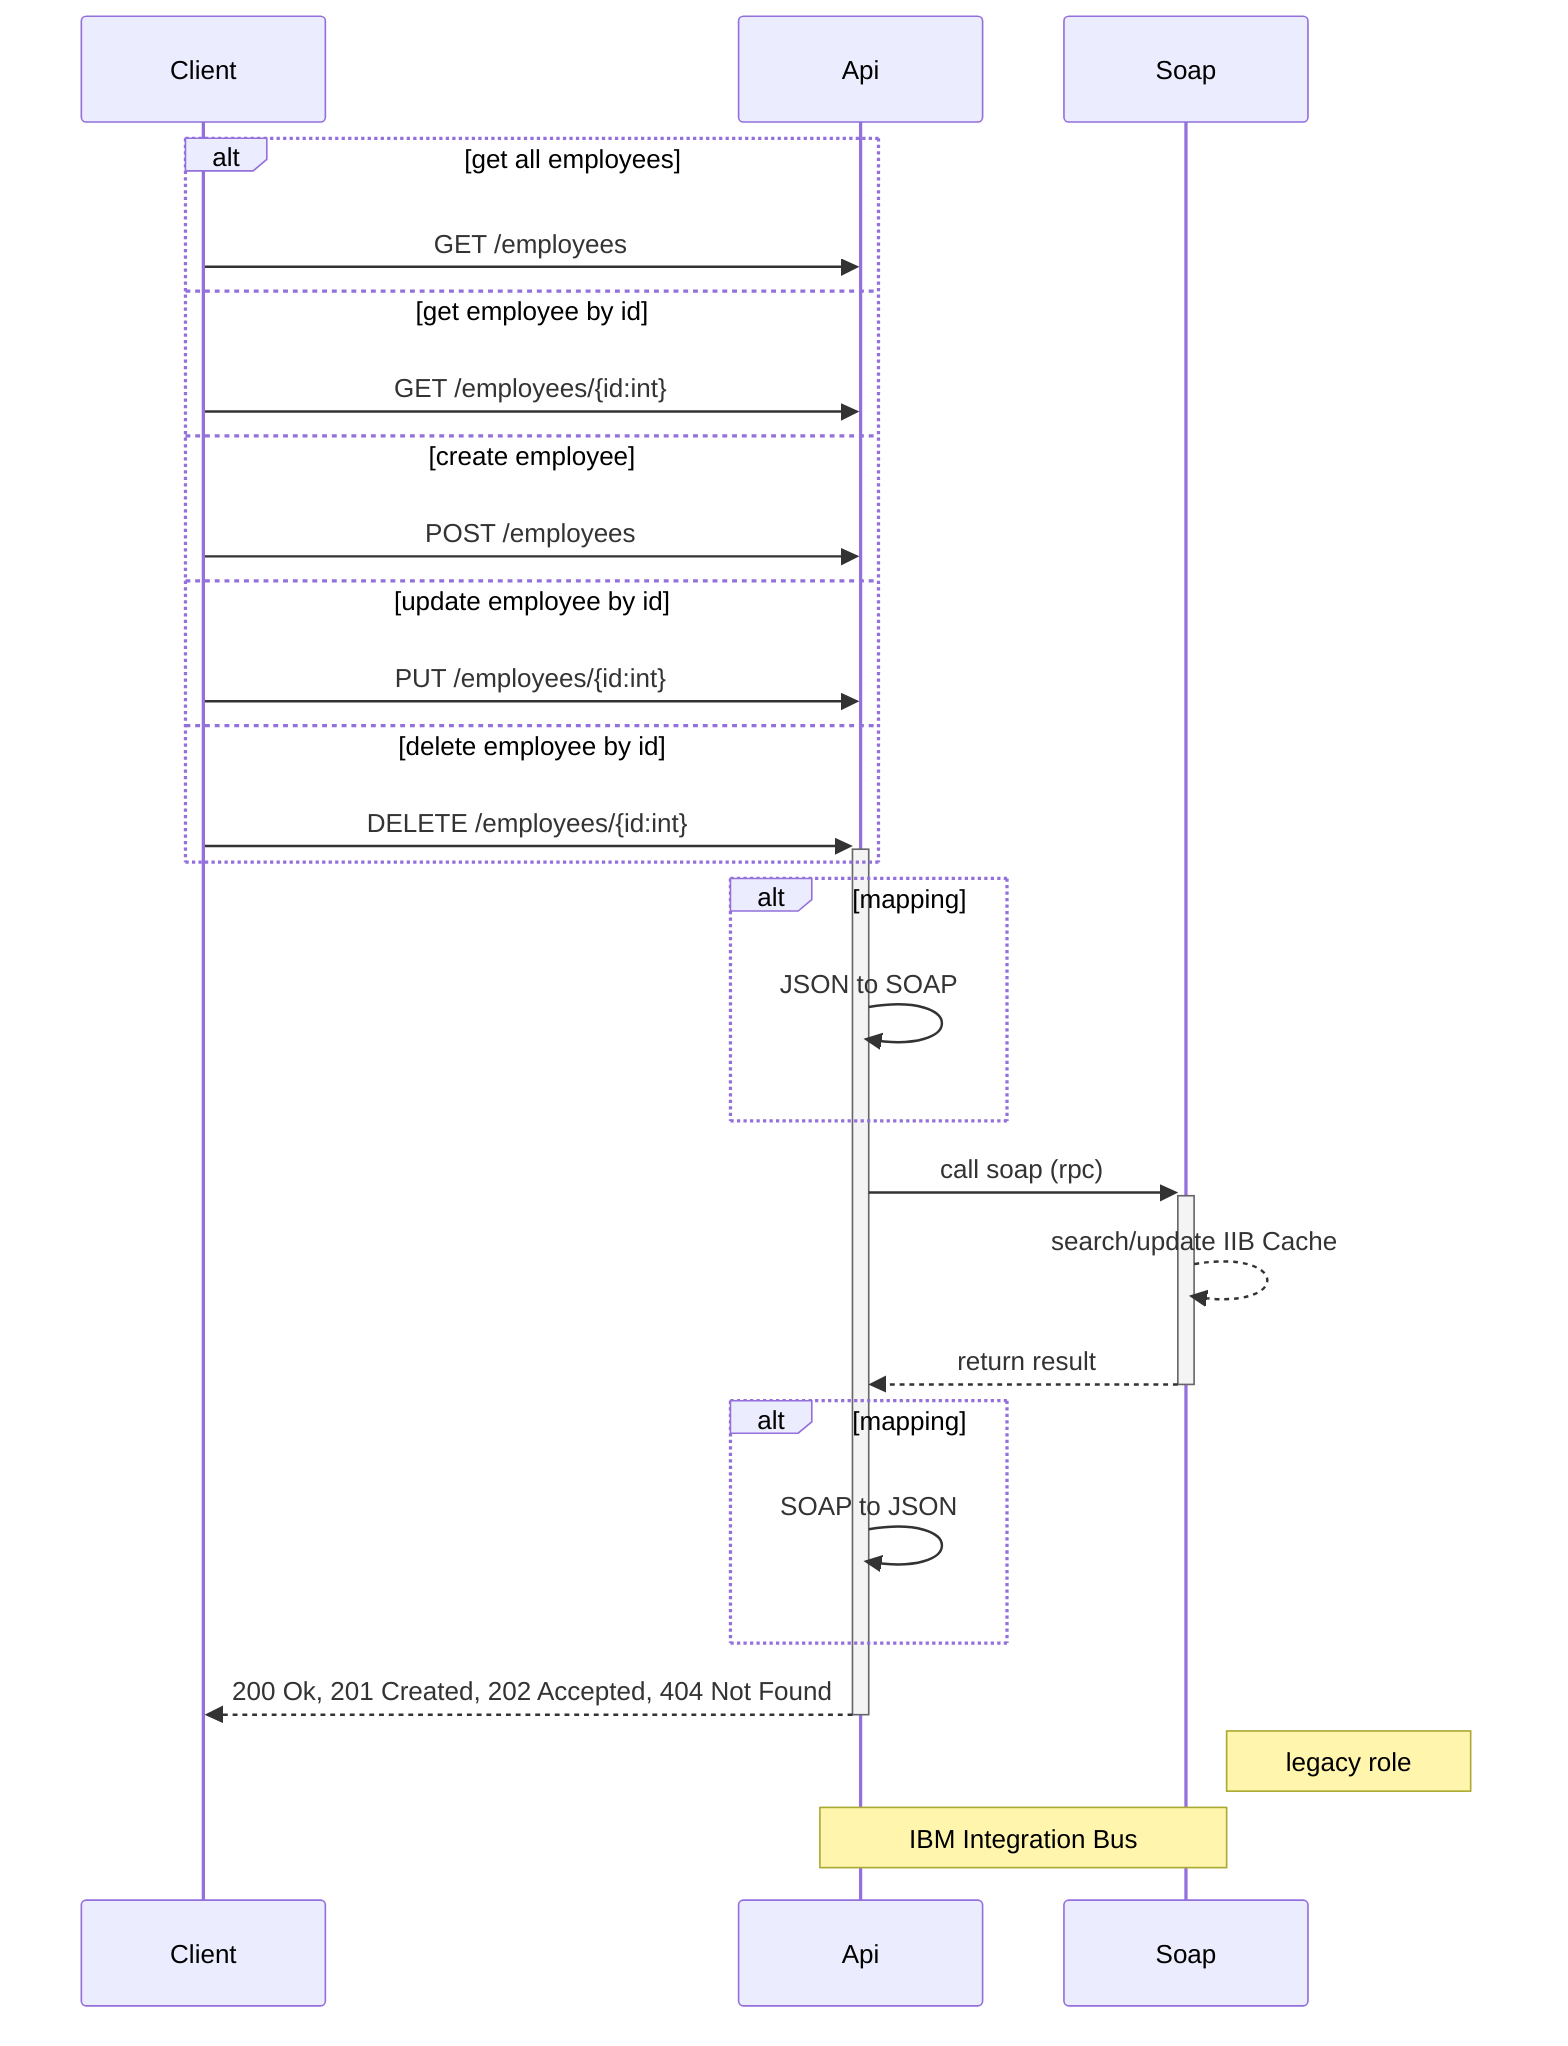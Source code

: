 sequenceDiagram
    alt get all employees
        Client->>Api: GET /employees
    else get employee by id
        Client->>Api: GET /employees/{id:int}
    else create employee 
        Client->>Api: POST /employees
    else update employee by id
        Client->>Api: PUT /employees/{id:int}
    else delete employee by id
        Client->>+Api: DELETE /employees/{id:int}
    end
    alt mapping
        Api->>Api: JSON to SOAP
    end
    Api->>+Soap: call soap (rpc)
    Soap-->>Soap: search/update IIB Cache
    Soap-->>-Api: return result
    alt mapping
        Api->>Api: SOAP to JSON
    end
    Api-->>-Client: 200 Ok, 201 Created, 202 Accepted, 404 Not Found
    Note right of Soap: legacy role
    Note over Api,Soap: IBM Integration Bus